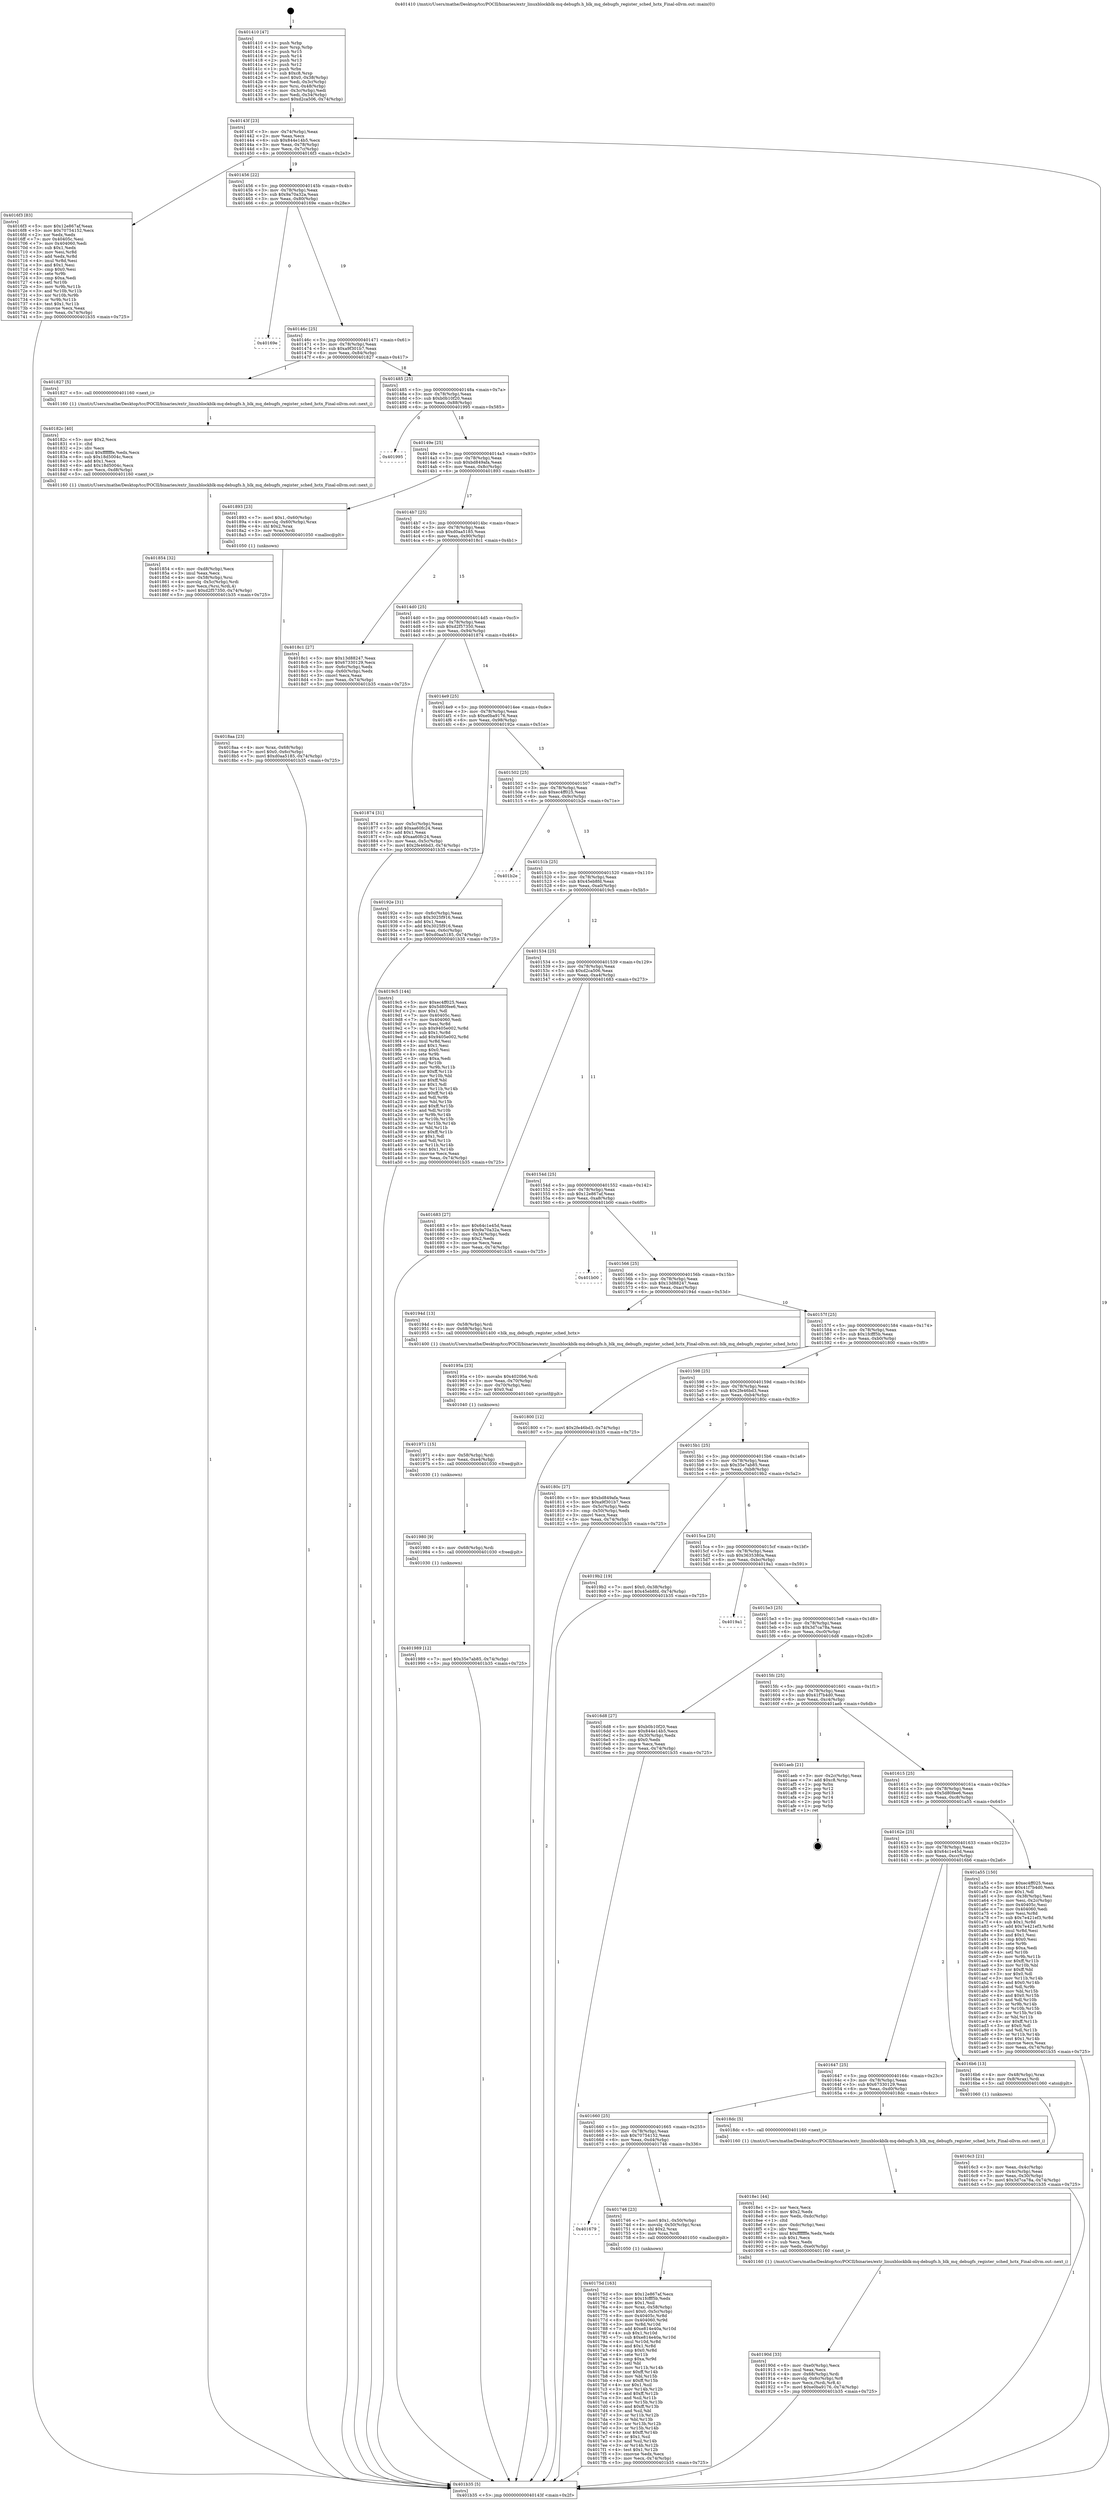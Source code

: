digraph "0x401410" {
  label = "0x401410 (/mnt/c/Users/mathe/Desktop/tcc/POCII/binaries/extr_linuxblockblk-mq-debugfs.h_blk_mq_debugfs_register_sched_hctx_Final-ollvm.out::main(0))"
  labelloc = "t"
  node[shape=record]

  Entry [label="",width=0.3,height=0.3,shape=circle,fillcolor=black,style=filled]
  "0x40143f" [label="{
     0x40143f [23]\l
     | [instrs]\l
     &nbsp;&nbsp;0x40143f \<+3\>: mov -0x74(%rbp),%eax\l
     &nbsp;&nbsp;0x401442 \<+2\>: mov %eax,%ecx\l
     &nbsp;&nbsp;0x401444 \<+6\>: sub $0x844e14b5,%ecx\l
     &nbsp;&nbsp;0x40144a \<+3\>: mov %eax,-0x78(%rbp)\l
     &nbsp;&nbsp;0x40144d \<+3\>: mov %ecx,-0x7c(%rbp)\l
     &nbsp;&nbsp;0x401450 \<+6\>: je 00000000004016f3 \<main+0x2e3\>\l
  }"]
  "0x4016f3" [label="{
     0x4016f3 [83]\l
     | [instrs]\l
     &nbsp;&nbsp;0x4016f3 \<+5\>: mov $0x12e867af,%eax\l
     &nbsp;&nbsp;0x4016f8 \<+5\>: mov $0x70754152,%ecx\l
     &nbsp;&nbsp;0x4016fd \<+2\>: xor %edx,%edx\l
     &nbsp;&nbsp;0x4016ff \<+7\>: mov 0x40405c,%esi\l
     &nbsp;&nbsp;0x401706 \<+7\>: mov 0x404060,%edi\l
     &nbsp;&nbsp;0x40170d \<+3\>: sub $0x1,%edx\l
     &nbsp;&nbsp;0x401710 \<+3\>: mov %esi,%r8d\l
     &nbsp;&nbsp;0x401713 \<+3\>: add %edx,%r8d\l
     &nbsp;&nbsp;0x401716 \<+4\>: imul %r8d,%esi\l
     &nbsp;&nbsp;0x40171a \<+3\>: and $0x1,%esi\l
     &nbsp;&nbsp;0x40171d \<+3\>: cmp $0x0,%esi\l
     &nbsp;&nbsp;0x401720 \<+4\>: sete %r9b\l
     &nbsp;&nbsp;0x401724 \<+3\>: cmp $0xa,%edi\l
     &nbsp;&nbsp;0x401727 \<+4\>: setl %r10b\l
     &nbsp;&nbsp;0x40172b \<+3\>: mov %r9b,%r11b\l
     &nbsp;&nbsp;0x40172e \<+3\>: and %r10b,%r11b\l
     &nbsp;&nbsp;0x401731 \<+3\>: xor %r10b,%r9b\l
     &nbsp;&nbsp;0x401734 \<+3\>: or %r9b,%r11b\l
     &nbsp;&nbsp;0x401737 \<+4\>: test $0x1,%r11b\l
     &nbsp;&nbsp;0x40173b \<+3\>: cmovne %ecx,%eax\l
     &nbsp;&nbsp;0x40173e \<+3\>: mov %eax,-0x74(%rbp)\l
     &nbsp;&nbsp;0x401741 \<+5\>: jmp 0000000000401b35 \<main+0x725\>\l
  }"]
  "0x401456" [label="{
     0x401456 [22]\l
     | [instrs]\l
     &nbsp;&nbsp;0x401456 \<+5\>: jmp 000000000040145b \<main+0x4b\>\l
     &nbsp;&nbsp;0x40145b \<+3\>: mov -0x78(%rbp),%eax\l
     &nbsp;&nbsp;0x40145e \<+5\>: sub $0x9a70a32a,%eax\l
     &nbsp;&nbsp;0x401463 \<+3\>: mov %eax,-0x80(%rbp)\l
     &nbsp;&nbsp;0x401466 \<+6\>: je 000000000040169e \<main+0x28e\>\l
  }"]
  Exit [label="",width=0.3,height=0.3,shape=circle,fillcolor=black,style=filled,peripheries=2]
  "0x40169e" [label="{
     0x40169e\l
  }", style=dashed]
  "0x40146c" [label="{
     0x40146c [25]\l
     | [instrs]\l
     &nbsp;&nbsp;0x40146c \<+5\>: jmp 0000000000401471 \<main+0x61\>\l
     &nbsp;&nbsp;0x401471 \<+3\>: mov -0x78(%rbp),%eax\l
     &nbsp;&nbsp;0x401474 \<+5\>: sub $0xa9f301b7,%eax\l
     &nbsp;&nbsp;0x401479 \<+6\>: mov %eax,-0x84(%rbp)\l
     &nbsp;&nbsp;0x40147f \<+6\>: je 0000000000401827 \<main+0x417\>\l
  }"]
  "0x401989" [label="{
     0x401989 [12]\l
     | [instrs]\l
     &nbsp;&nbsp;0x401989 \<+7\>: movl $0x35e7ab85,-0x74(%rbp)\l
     &nbsp;&nbsp;0x401990 \<+5\>: jmp 0000000000401b35 \<main+0x725\>\l
  }"]
  "0x401827" [label="{
     0x401827 [5]\l
     | [instrs]\l
     &nbsp;&nbsp;0x401827 \<+5\>: call 0000000000401160 \<next_i\>\l
     | [calls]\l
     &nbsp;&nbsp;0x401160 \{1\} (/mnt/c/Users/mathe/Desktop/tcc/POCII/binaries/extr_linuxblockblk-mq-debugfs.h_blk_mq_debugfs_register_sched_hctx_Final-ollvm.out::next_i)\l
  }"]
  "0x401485" [label="{
     0x401485 [25]\l
     | [instrs]\l
     &nbsp;&nbsp;0x401485 \<+5\>: jmp 000000000040148a \<main+0x7a\>\l
     &nbsp;&nbsp;0x40148a \<+3\>: mov -0x78(%rbp),%eax\l
     &nbsp;&nbsp;0x40148d \<+5\>: sub $0xb0b10f20,%eax\l
     &nbsp;&nbsp;0x401492 \<+6\>: mov %eax,-0x88(%rbp)\l
     &nbsp;&nbsp;0x401498 \<+6\>: je 0000000000401995 \<main+0x585\>\l
  }"]
  "0x401980" [label="{
     0x401980 [9]\l
     | [instrs]\l
     &nbsp;&nbsp;0x401980 \<+4\>: mov -0x68(%rbp),%rdi\l
     &nbsp;&nbsp;0x401984 \<+5\>: call 0000000000401030 \<free@plt\>\l
     | [calls]\l
     &nbsp;&nbsp;0x401030 \{1\} (unknown)\l
  }"]
  "0x401995" [label="{
     0x401995\l
  }", style=dashed]
  "0x40149e" [label="{
     0x40149e [25]\l
     | [instrs]\l
     &nbsp;&nbsp;0x40149e \<+5\>: jmp 00000000004014a3 \<main+0x93\>\l
     &nbsp;&nbsp;0x4014a3 \<+3\>: mov -0x78(%rbp),%eax\l
     &nbsp;&nbsp;0x4014a6 \<+5\>: sub $0xbd849afa,%eax\l
     &nbsp;&nbsp;0x4014ab \<+6\>: mov %eax,-0x8c(%rbp)\l
     &nbsp;&nbsp;0x4014b1 \<+6\>: je 0000000000401893 \<main+0x483\>\l
  }"]
  "0x401971" [label="{
     0x401971 [15]\l
     | [instrs]\l
     &nbsp;&nbsp;0x401971 \<+4\>: mov -0x58(%rbp),%rdi\l
     &nbsp;&nbsp;0x401975 \<+6\>: mov %eax,-0xe4(%rbp)\l
     &nbsp;&nbsp;0x40197b \<+5\>: call 0000000000401030 \<free@plt\>\l
     | [calls]\l
     &nbsp;&nbsp;0x401030 \{1\} (unknown)\l
  }"]
  "0x401893" [label="{
     0x401893 [23]\l
     | [instrs]\l
     &nbsp;&nbsp;0x401893 \<+7\>: movl $0x1,-0x60(%rbp)\l
     &nbsp;&nbsp;0x40189a \<+4\>: movslq -0x60(%rbp),%rax\l
     &nbsp;&nbsp;0x40189e \<+4\>: shl $0x2,%rax\l
     &nbsp;&nbsp;0x4018a2 \<+3\>: mov %rax,%rdi\l
     &nbsp;&nbsp;0x4018a5 \<+5\>: call 0000000000401050 \<malloc@plt\>\l
     | [calls]\l
     &nbsp;&nbsp;0x401050 \{1\} (unknown)\l
  }"]
  "0x4014b7" [label="{
     0x4014b7 [25]\l
     | [instrs]\l
     &nbsp;&nbsp;0x4014b7 \<+5\>: jmp 00000000004014bc \<main+0xac\>\l
     &nbsp;&nbsp;0x4014bc \<+3\>: mov -0x78(%rbp),%eax\l
     &nbsp;&nbsp;0x4014bf \<+5\>: sub $0xd0aa5185,%eax\l
     &nbsp;&nbsp;0x4014c4 \<+6\>: mov %eax,-0x90(%rbp)\l
     &nbsp;&nbsp;0x4014ca \<+6\>: je 00000000004018c1 \<main+0x4b1\>\l
  }"]
  "0x40195a" [label="{
     0x40195a [23]\l
     | [instrs]\l
     &nbsp;&nbsp;0x40195a \<+10\>: movabs $0x4020b6,%rdi\l
     &nbsp;&nbsp;0x401964 \<+3\>: mov %eax,-0x70(%rbp)\l
     &nbsp;&nbsp;0x401967 \<+3\>: mov -0x70(%rbp),%esi\l
     &nbsp;&nbsp;0x40196a \<+2\>: mov $0x0,%al\l
     &nbsp;&nbsp;0x40196c \<+5\>: call 0000000000401040 \<printf@plt\>\l
     | [calls]\l
     &nbsp;&nbsp;0x401040 \{1\} (unknown)\l
  }"]
  "0x4018c1" [label="{
     0x4018c1 [27]\l
     | [instrs]\l
     &nbsp;&nbsp;0x4018c1 \<+5\>: mov $0x13d88247,%eax\l
     &nbsp;&nbsp;0x4018c6 \<+5\>: mov $0x67330129,%ecx\l
     &nbsp;&nbsp;0x4018cb \<+3\>: mov -0x6c(%rbp),%edx\l
     &nbsp;&nbsp;0x4018ce \<+3\>: cmp -0x60(%rbp),%edx\l
     &nbsp;&nbsp;0x4018d1 \<+3\>: cmovl %ecx,%eax\l
     &nbsp;&nbsp;0x4018d4 \<+3\>: mov %eax,-0x74(%rbp)\l
     &nbsp;&nbsp;0x4018d7 \<+5\>: jmp 0000000000401b35 \<main+0x725\>\l
  }"]
  "0x4014d0" [label="{
     0x4014d0 [25]\l
     | [instrs]\l
     &nbsp;&nbsp;0x4014d0 \<+5\>: jmp 00000000004014d5 \<main+0xc5\>\l
     &nbsp;&nbsp;0x4014d5 \<+3\>: mov -0x78(%rbp),%eax\l
     &nbsp;&nbsp;0x4014d8 \<+5\>: sub $0xd2f57350,%eax\l
     &nbsp;&nbsp;0x4014dd \<+6\>: mov %eax,-0x94(%rbp)\l
     &nbsp;&nbsp;0x4014e3 \<+6\>: je 0000000000401874 \<main+0x464\>\l
  }"]
  "0x40190d" [label="{
     0x40190d [33]\l
     | [instrs]\l
     &nbsp;&nbsp;0x40190d \<+6\>: mov -0xe0(%rbp),%ecx\l
     &nbsp;&nbsp;0x401913 \<+3\>: imul %eax,%ecx\l
     &nbsp;&nbsp;0x401916 \<+4\>: mov -0x68(%rbp),%rdi\l
     &nbsp;&nbsp;0x40191a \<+4\>: movslq -0x6c(%rbp),%r8\l
     &nbsp;&nbsp;0x40191e \<+4\>: mov %ecx,(%rdi,%r8,4)\l
     &nbsp;&nbsp;0x401922 \<+7\>: movl $0xe0ba9176,-0x74(%rbp)\l
     &nbsp;&nbsp;0x401929 \<+5\>: jmp 0000000000401b35 \<main+0x725\>\l
  }"]
  "0x401874" [label="{
     0x401874 [31]\l
     | [instrs]\l
     &nbsp;&nbsp;0x401874 \<+3\>: mov -0x5c(%rbp),%eax\l
     &nbsp;&nbsp;0x401877 \<+5\>: add $0xaa60fc24,%eax\l
     &nbsp;&nbsp;0x40187c \<+3\>: add $0x1,%eax\l
     &nbsp;&nbsp;0x40187f \<+5\>: sub $0xaa60fc24,%eax\l
     &nbsp;&nbsp;0x401884 \<+3\>: mov %eax,-0x5c(%rbp)\l
     &nbsp;&nbsp;0x401887 \<+7\>: movl $0x2fe46bd3,-0x74(%rbp)\l
     &nbsp;&nbsp;0x40188e \<+5\>: jmp 0000000000401b35 \<main+0x725\>\l
  }"]
  "0x4014e9" [label="{
     0x4014e9 [25]\l
     | [instrs]\l
     &nbsp;&nbsp;0x4014e9 \<+5\>: jmp 00000000004014ee \<main+0xde\>\l
     &nbsp;&nbsp;0x4014ee \<+3\>: mov -0x78(%rbp),%eax\l
     &nbsp;&nbsp;0x4014f1 \<+5\>: sub $0xe0ba9176,%eax\l
     &nbsp;&nbsp;0x4014f6 \<+6\>: mov %eax,-0x98(%rbp)\l
     &nbsp;&nbsp;0x4014fc \<+6\>: je 000000000040192e \<main+0x51e\>\l
  }"]
  "0x4018e1" [label="{
     0x4018e1 [44]\l
     | [instrs]\l
     &nbsp;&nbsp;0x4018e1 \<+2\>: xor %ecx,%ecx\l
     &nbsp;&nbsp;0x4018e3 \<+5\>: mov $0x2,%edx\l
     &nbsp;&nbsp;0x4018e8 \<+6\>: mov %edx,-0xdc(%rbp)\l
     &nbsp;&nbsp;0x4018ee \<+1\>: cltd\l
     &nbsp;&nbsp;0x4018ef \<+6\>: mov -0xdc(%rbp),%esi\l
     &nbsp;&nbsp;0x4018f5 \<+2\>: idiv %esi\l
     &nbsp;&nbsp;0x4018f7 \<+6\>: imul $0xfffffffe,%edx,%edx\l
     &nbsp;&nbsp;0x4018fd \<+3\>: sub $0x1,%ecx\l
     &nbsp;&nbsp;0x401900 \<+2\>: sub %ecx,%edx\l
     &nbsp;&nbsp;0x401902 \<+6\>: mov %edx,-0xe0(%rbp)\l
     &nbsp;&nbsp;0x401908 \<+5\>: call 0000000000401160 \<next_i\>\l
     | [calls]\l
     &nbsp;&nbsp;0x401160 \{1\} (/mnt/c/Users/mathe/Desktop/tcc/POCII/binaries/extr_linuxblockblk-mq-debugfs.h_blk_mq_debugfs_register_sched_hctx_Final-ollvm.out::next_i)\l
  }"]
  "0x40192e" [label="{
     0x40192e [31]\l
     | [instrs]\l
     &nbsp;&nbsp;0x40192e \<+3\>: mov -0x6c(%rbp),%eax\l
     &nbsp;&nbsp;0x401931 \<+5\>: sub $0x3025f916,%eax\l
     &nbsp;&nbsp;0x401936 \<+3\>: add $0x1,%eax\l
     &nbsp;&nbsp;0x401939 \<+5\>: add $0x3025f916,%eax\l
     &nbsp;&nbsp;0x40193e \<+3\>: mov %eax,-0x6c(%rbp)\l
     &nbsp;&nbsp;0x401941 \<+7\>: movl $0xd0aa5185,-0x74(%rbp)\l
     &nbsp;&nbsp;0x401948 \<+5\>: jmp 0000000000401b35 \<main+0x725\>\l
  }"]
  "0x401502" [label="{
     0x401502 [25]\l
     | [instrs]\l
     &nbsp;&nbsp;0x401502 \<+5\>: jmp 0000000000401507 \<main+0xf7\>\l
     &nbsp;&nbsp;0x401507 \<+3\>: mov -0x78(%rbp),%eax\l
     &nbsp;&nbsp;0x40150a \<+5\>: sub $0xec4ff025,%eax\l
     &nbsp;&nbsp;0x40150f \<+6\>: mov %eax,-0x9c(%rbp)\l
     &nbsp;&nbsp;0x401515 \<+6\>: je 0000000000401b2e \<main+0x71e\>\l
  }"]
  "0x4018aa" [label="{
     0x4018aa [23]\l
     | [instrs]\l
     &nbsp;&nbsp;0x4018aa \<+4\>: mov %rax,-0x68(%rbp)\l
     &nbsp;&nbsp;0x4018ae \<+7\>: movl $0x0,-0x6c(%rbp)\l
     &nbsp;&nbsp;0x4018b5 \<+7\>: movl $0xd0aa5185,-0x74(%rbp)\l
     &nbsp;&nbsp;0x4018bc \<+5\>: jmp 0000000000401b35 \<main+0x725\>\l
  }"]
  "0x401b2e" [label="{
     0x401b2e\l
  }", style=dashed]
  "0x40151b" [label="{
     0x40151b [25]\l
     | [instrs]\l
     &nbsp;&nbsp;0x40151b \<+5\>: jmp 0000000000401520 \<main+0x110\>\l
     &nbsp;&nbsp;0x401520 \<+3\>: mov -0x78(%rbp),%eax\l
     &nbsp;&nbsp;0x401523 \<+5\>: sub $0x45eb8fd,%eax\l
     &nbsp;&nbsp;0x401528 \<+6\>: mov %eax,-0xa0(%rbp)\l
     &nbsp;&nbsp;0x40152e \<+6\>: je 00000000004019c5 \<main+0x5b5\>\l
  }"]
  "0x401854" [label="{
     0x401854 [32]\l
     | [instrs]\l
     &nbsp;&nbsp;0x401854 \<+6\>: mov -0xd8(%rbp),%ecx\l
     &nbsp;&nbsp;0x40185a \<+3\>: imul %eax,%ecx\l
     &nbsp;&nbsp;0x40185d \<+4\>: mov -0x58(%rbp),%rsi\l
     &nbsp;&nbsp;0x401861 \<+4\>: movslq -0x5c(%rbp),%rdi\l
     &nbsp;&nbsp;0x401865 \<+3\>: mov %ecx,(%rsi,%rdi,4)\l
     &nbsp;&nbsp;0x401868 \<+7\>: movl $0xd2f57350,-0x74(%rbp)\l
     &nbsp;&nbsp;0x40186f \<+5\>: jmp 0000000000401b35 \<main+0x725\>\l
  }"]
  "0x4019c5" [label="{
     0x4019c5 [144]\l
     | [instrs]\l
     &nbsp;&nbsp;0x4019c5 \<+5\>: mov $0xec4ff025,%eax\l
     &nbsp;&nbsp;0x4019ca \<+5\>: mov $0x5d80fee6,%ecx\l
     &nbsp;&nbsp;0x4019cf \<+2\>: mov $0x1,%dl\l
     &nbsp;&nbsp;0x4019d1 \<+7\>: mov 0x40405c,%esi\l
     &nbsp;&nbsp;0x4019d8 \<+7\>: mov 0x404060,%edi\l
     &nbsp;&nbsp;0x4019df \<+3\>: mov %esi,%r8d\l
     &nbsp;&nbsp;0x4019e2 \<+7\>: sub $0x9405e002,%r8d\l
     &nbsp;&nbsp;0x4019e9 \<+4\>: sub $0x1,%r8d\l
     &nbsp;&nbsp;0x4019ed \<+7\>: add $0x9405e002,%r8d\l
     &nbsp;&nbsp;0x4019f4 \<+4\>: imul %r8d,%esi\l
     &nbsp;&nbsp;0x4019f8 \<+3\>: and $0x1,%esi\l
     &nbsp;&nbsp;0x4019fb \<+3\>: cmp $0x0,%esi\l
     &nbsp;&nbsp;0x4019fe \<+4\>: sete %r9b\l
     &nbsp;&nbsp;0x401a02 \<+3\>: cmp $0xa,%edi\l
     &nbsp;&nbsp;0x401a05 \<+4\>: setl %r10b\l
     &nbsp;&nbsp;0x401a09 \<+3\>: mov %r9b,%r11b\l
     &nbsp;&nbsp;0x401a0c \<+4\>: xor $0xff,%r11b\l
     &nbsp;&nbsp;0x401a10 \<+3\>: mov %r10b,%bl\l
     &nbsp;&nbsp;0x401a13 \<+3\>: xor $0xff,%bl\l
     &nbsp;&nbsp;0x401a16 \<+3\>: xor $0x1,%dl\l
     &nbsp;&nbsp;0x401a19 \<+3\>: mov %r11b,%r14b\l
     &nbsp;&nbsp;0x401a1c \<+4\>: and $0xff,%r14b\l
     &nbsp;&nbsp;0x401a20 \<+3\>: and %dl,%r9b\l
     &nbsp;&nbsp;0x401a23 \<+3\>: mov %bl,%r15b\l
     &nbsp;&nbsp;0x401a26 \<+4\>: and $0xff,%r15b\l
     &nbsp;&nbsp;0x401a2a \<+3\>: and %dl,%r10b\l
     &nbsp;&nbsp;0x401a2d \<+3\>: or %r9b,%r14b\l
     &nbsp;&nbsp;0x401a30 \<+3\>: or %r10b,%r15b\l
     &nbsp;&nbsp;0x401a33 \<+3\>: xor %r15b,%r14b\l
     &nbsp;&nbsp;0x401a36 \<+3\>: or %bl,%r11b\l
     &nbsp;&nbsp;0x401a39 \<+4\>: xor $0xff,%r11b\l
     &nbsp;&nbsp;0x401a3d \<+3\>: or $0x1,%dl\l
     &nbsp;&nbsp;0x401a40 \<+3\>: and %dl,%r11b\l
     &nbsp;&nbsp;0x401a43 \<+3\>: or %r11b,%r14b\l
     &nbsp;&nbsp;0x401a46 \<+4\>: test $0x1,%r14b\l
     &nbsp;&nbsp;0x401a4a \<+3\>: cmovne %ecx,%eax\l
     &nbsp;&nbsp;0x401a4d \<+3\>: mov %eax,-0x74(%rbp)\l
     &nbsp;&nbsp;0x401a50 \<+5\>: jmp 0000000000401b35 \<main+0x725\>\l
  }"]
  "0x401534" [label="{
     0x401534 [25]\l
     | [instrs]\l
     &nbsp;&nbsp;0x401534 \<+5\>: jmp 0000000000401539 \<main+0x129\>\l
     &nbsp;&nbsp;0x401539 \<+3\>: mov -0x78(%rbp),%eax\l
     &nbsp;&nbsp;0x40153c \<+5\>: sub $0xd2ca506,%eax\l
     &nbsp;&nbsp;0x401541 \<+6\>: mov %eax,-0xa4(%rbp)\l
     &nbsp;&nbsp;0x401547 \<+6\>: je 0000000000401683 \<main+0x273\>\l
  }"]
  "0x40182c" [label="{
     0x40182c [40]\l
     | [instrs]\l
     &nbsp;&nbsp;0x40182c \<+5\>: mov $0x2,%ecx\l
     &nbsp;&nbsp;0x401831 \<+1\>: cltd\l
     &nbsp;&nbsp;0x401832 \<+2\>: idiv %ecx\l
     &nbsp;&nbsp;0x401834 \<+6\>: imul $0xfffffffe,%edx,%ecx\l
     &nbsp;&nbsp;0x40183a \<+6\>: sub $0x18d5004c,%ecx\l
     &nbsp;&nbsp;0x401840 \<+3\>: add $0x1,%ecx\l
     &nbsp;&nbsp;0x401843 \<+6\>: add $0x18d5004c,%ecx\l
     &nbsp;&nbsp;0x401849 \<+6\>: mov %ecx,-0xd8(%rbp)\l
     &nbsp;&nbsp;0x40184f \<+5\>: call 0000000000401160 \<next_i\>\l
     | [calls]\l
     &nbsp;&nbsp;0x401160 \{1\} (/mnt/c/Users/mathe/Desktop/tcc/POCII/binaries/extr_linuxblockblk-mq-debugfs.h_blk_mq_debugfs_register_sched_hctx_Final-ollvm.out::next_i)\l
  }"]
  "0x401683" [label="{
     0x401683 [27]\l
     | [instrs]\l
     &nbsp;&nbsp;0x401683 \<+5\>: mov $0x64c1e45d,%eax\l
     &nbsp;&nbsp;0x401688 \<+5\>: mov $0x9a70a32a,%ecx\l
     &nbsp;&nbsp;0x40168d \<+3\>: mov -0x34(%rbp),%edx\l
     &nbsp;&nbsp;0x401690 \<+3\>: cmp $0x2,%edx\l
     &nbsp;&nbsp;0x401693 \<+3\>: cmovne %ecx,%eax\l
     &nbsp;&nbsp;0x401696 \<+3\>: mov %eax,-0x74(%rbp)\l
     &nbsp;&nbsp;0x401699 \<+5\>: jmp 0000000000401b35 \<main+0x725\>\l
  }"]
  "0x40154d" [label="{
     0x40154d [25]\l
     | [instrs]\l
     &nbsp;&nbsp;0x40154d \<+5\>: jmp 0000000000401552 \<main+0x142\>\l
     &nbsp;&nbsp;0x401552 \<+3\>: mov -0x78(%rbp),%eax\l
     &nbsp;&nbsp;0x401555 \<+5\>: sub $0x12e867af,%eax\l
     &nbsp;&nbsp;0x40155a \<+6\>: mov %eax,-0xa8(%rbp)\l
     &nbsp;&nbsp;0x401560 \<+6\>: je 0000000000401b00 \<main+0x6f0\>\l
  }"]
  "0x401b35" [label="{
     0x401b35 [5]\l
     | [instrs]\l
     &nbsp;&nbsp;0x401b35 \<+5\>: jmp 000000000040143f \<main+0x2f\>\l
  }"]
  "0x401410" [label="{
     0x401410 [47]\l
     | [instrs]\l
     &nbsp;&nbsp;0x401410 \<+1\>: push %rbp\l
     &nbsp;&nbsp;0x401411 \<+3\>: mov %rsp,%rbp\l
     &nbsp;&nbsp;0x401414 \<+2\>: push %r15\l
     &nbsp;&nbsp;0x401416 \<+2\>: push %r14\l
     &nbsp;&nbsp;0x401418 \<+2\>: push %r13\l
     &nbsp;&nbsp;0x40141a \<+2\>: push %r12\l
     &nbsp;&nbsp;0x40141c \<+1\>: push %rbx\l
     &nbsp;&nbsp;0x40141d \<+7\>: sub $0xc8,%rsp\l
     &nbsp;&nbsp;0x401424 \<+7\>: movl $0x0,-0x38(%rbp)\l
     &nbsp;&nbsp;0x40142b \<+3\>: mov %edi,-0x3c(%rbp)\l
     &nbsp;&nbsp;0x40142e \<+4\>: mov %rsi,-0x48(%rbp)\l
     &nbsp;&nbsp;0x401432 \<+3\>: mov -0x3c(%rbp),%edi\l
     &nbsp;&nbsp;0x401435 \<+3\>: mov %edi,-0x34(%rbp)\l
     &nbsp;&nbsp;0x401438 \<+7\>: movl $0xd2ca506,-0x74(%rbp)\l
  }"]
  "0x40175d" [label="{
     0x40175d [163]\l
     | [instrs]\l
     &nbsp;&nbsp;0x40175d \<+5\>: mov $0x12e867af,%ecx\l
     &nbsp;&nbsp;0x401762 \<+5\>: mov $0x1fcfff5b,%edx\l
     &nbsp;&nbsp;0x401767 \<+3\>: mov $0x1,%sil\l
     &nbsp;&nbsp;0x40176a \<+4\>: mov %rax,-0x58(%rbp)\l
     &nbsp;&nbsp;0x40176e \<+7\>: movl $0x0,-0x5c(%rbp)\l
     &nbsp;&nbsp;0x401775 \<+8\>: mov 0x40405c,%r8d\l
     &nbsp;&nbsp;0x40177d \<+8\>: mov 0x404060,%r9d\l
     &nbsp;&nbsp;0x401785 \<+3\>: mov %r8d,%r10d\l
     &nbsp;&nbsp;0x401788 \<+7\>: add $0xe814e40a,%r10d\l
     &nbsp;&nbsp;0x40178f \<+4\>: sub $0x1,%r10d\l
     &nbsp;&nbsp;0x401793 \<+7\>: sub $0xe814e40a,%r10d\l
     &nbsp;&nbsp;0x40179a \<+4\>: imul %r10d,%r8d\l
     &nbsp;&nbsp;0x40179e \<+4\>: and $0x1,%r8d\l
     &nbsp;&nbsp;0x4017a2 \<+4\>: cmp $0x0,%r8d\l
     &nbsp;&nbsp;0x4017a6 \<+4\>: sete %r11b\l
     &nbsp;&nbsp;0x4017aa \<+4\>: cmp $0xa,%r9d\l
     &nbsp;&nbsp;0x4017ae \<+3\>: setl %bl\l
     &nbsp;&nbsp;0x4017b1 \<+3\>: mov %r11b,%r14b\l
     &nbsp;&nbsp;0x4017b4 \<+4\>: xor $0xff,%r14b\l
     &nbsp;&nbsp;0x4017b8 \<+3\>: mov %bl,%r15b\l
     &nbsp;&nbsp;0x4017bb \<+4\>: xor $0xff,%r15b\l
     &nbsp;&nbsp;0x4017bf \<+4\>: xor $0x1,%sil\l
     &nbsp;&nbsp;0x4017c3 \<+3\>: mov %r14b,%r12b\l
     &nbsp;&nbsp;0x4017c6 \<+4\>: and $0xff,%r12b\l
     &nbsp;&nbsp;0x4017ca \<+3\>: and %sil,%r11b\l
     &nbsp;&nbsp;0x4017cd \<+3\>: mov %r15b,%r13b\l
     &nbsp;&nbsp;0x4017d0 \<+4\>: and $0xff,%r13b\l
     &nbsp;&nbsp;0x4017d4 \<+3\>: and %sil,%bl\l
     &nbsp;&nbsp;0x4017d7 \<+3\>: or %r11b,%r12b\l
     &nbsp;&nbsp;0x4017da \<+3\>: or %bl,%r13b\l
     &nbsp;&nbsp;0x4017dd \<+3\>: xor %r13b,%r12b\l
     &nbsp;&nbsp;0x4017e0 \<+3\>: or %r15b,%r14b\l
     &nbsp;&nbsp;0x4017e3 \<+4\>: xor $0xff,%r14b\l
     &nbsp;&nbsp;0x4017e7 \<+4\>: or $0x1,%sil\l
     &nbsp;&nbsp;0x4017eb \<+3\>: and %sil,%r14b\l
     &nbsp;&nbsp;0x4017ee \<+3\>: or %r14b,%r12b\l
     &nbsp;&nbsp;0x4017f1 \<+4\>: test $0x1,%r12b\l
     &nbsp;&nbsp;0x4017f5 \<+3\>: cmovne %edx,%ecx\l
     &nbsp;&nbsp;0x4017f8 \<+3\>: mov %ecx,-0x74(%rbp)\l
     &nbsp;&nbsp;0x4017fb \<+5\>: jmp 0000000000401b35 \<main+0x725\>\l
  }"]
  "0x401b00" [label="{
     0x401b00\l
  }", style=dashed]
  "0x401566" [label="{
     0x401566 [25]\l
     | [instrs]\l
     &nbsp;&nbsp;0x401566 \<+5\>: jmp 000000000040156b \<main+0x15b\>\l
     &nbsp;&nbsp;0x40156b \<+3\>: mov -0x78(%rbp),%eax\l
     &nbsp;&nbsp;0x40156e \<+5\>: sub $0x13d88247,%eax\l
     &nbsp;&nbsp;0x401573 \<+6\>: mov %eax,-0xac(%rbp)\l
     &nbsp;&nbsp;0x401579 \<+6\>: je 000000000040194d \<main+0x53d\>\l
  }"]
  "0x401679" [label="{
     0x401679\l
  }", style=dashed]
  "0x40194d" [label="{
     0x40194d [13]\l
     | [instrs]\l
     &nbsp;&nbsp;0x40194d \<+4\>: mov -0x58(%rbp),%rdi\l
     &nbsp;&nbsp;0x401951 \<+4\>: mov -0x68(%rbp),%rsi\l
     &nbsp;&nbsp;0x401955 \<+5\>: call 0000000000401400 \<blk_mq_debugfs_register_sched_hctx\>\l
     | [calls]\l
     &nbsp;&nbsp;0x401400 \{1\} (/mnt/c/Users/mathe/Desktop/tcc/POCII/binaries/extr_linuxblockblk-mq-debugfs.h_blk_mq_debugfs_register_sched_hctx_Final-ollvm.out::blk_mq_debugfs_register_sched_hctx)\l
  }"]
  "0x40157f" [label="{
     0x40157f [25]\l
     | [instrs]\l
     &nbsp;&nbsp;0x40157f \<+5\>: jmp 0000000000401584 \<main+0x174\>\l
     &nbsp;&nbsp;0x401584 \<+3\>: mov -0x78(%rbp),%eax\l
     &nbsp;&nbsp;0x401587 \<+5\>: sub $0x1fcfff5b,%eax\l
     &nbsp;&nbsp;0x40158c \<+6\>: mov %eax,-0xb0(%rbp)\l
     &nbsp;&nbsp;0x401592 \<+6\>: je 0000000000401800 \<main+0x3f0\>\l
  }"]
  "0x401746" [label="{
     0x401746 [23]\l
     | [instrs]\l
     &nbsp;&nbsp;0x401746 \<+7\>: movl $0x1,-0x50(%rbp)\l
     &nbsp;&nbsp;0x40174d \<+4\>: movslq -0x50(%rbp),%rax\l
     &nbsp;&nbsp;0x401751 \<+4\>: shl $0x2,%rax\l
     &nbsp;&nbsp;0x401755 \<+3\>: mov %rax,%rdi\l
     &nbsp;&nbsp;0x401758 \<+5\>: call 0000000000401050 \<malloc@plt\>\l
     | [calls]\l
     &nbsp;&nbsp;0x401050 \{1\} (unknown)\l
  }"]
  "0x401800" [label="{
     0x401800 [12]\l
     | [instrs]\l
     &nbsp;&nbsp;0x401800 \<+7\>: movl $0x2fe46bd3,-0x74(%rbp)\l
     &nbsp;&nbsp;0x401807 \<+5\>: jmp 0000000000401b35 \<main+0x725\>\l
  }"]
  "0x401598" [label="{
     0x401598 [25]\l
     | [instrs]\l
     &nbsp;&nbsp;0x401598 \<+5\>: jmp 000000000040159d \<main+0x18d\>\l
     &nbsp;&nbsp;0x40159d \<+3\>: mov -0x78(%rbp),%eax\l
     &nbsp;&nbsp;0x4015a0 \<+5\>: sub $0x2fe46bd3,%eax\l
     &nbsp;&nbsp;0x4015a5 \<+6\>: mov %eax,-0xb4(%rbp)\l
     &nbsp;&nbsp;0x4015ab \<+6\>: je 000000000040180c \<main+0x3fc\>\l
  }"]
  "0x401660" [label="{
     0x401660 [25]\l
     | [instrs]\l
     &nbsp;&nbsp;0x401660 \<+5\>: jmp 0000000000401665 \<main+0x255\>\l
     &nbsp;&nbsp;0x401665 \<+3\>: mov -0x78(%rbp),%eax\l
     &nbsp;&nbsp;0x401668 \<+5\>: sub $0x70754152,%eax\l
     &nbsp;&nbsp;0x40166d \<+6\>: mov %eax,-0xd4(%rbp)\l
     &nbsp;&nbsp;0x401673 \<+6\>: je 0000000000401746 \<main+0x336\>\l
  }"]
  "0x40180c" [label="{
     0x40180c [27]\l
     | [instrs]\l
     &nbsp;&nbsp;0x40180c \<+5\>: mov $0xbd849afa,%eax\l
     &nbsp;&nbsp;0x401811 \<+5\>: mov $0xa9f301b7,%ecx\l
     &nbsp;&nbsp;0x401816 \<+3\>: mov -0x5c(%rbp),%edx\l
     &nbsp;&nbsp;0x401819 \<+3\>: cmp -0x50(%rbp),%edx\l
     &nbsp;&nbsp;0x40181c \<+3\>: cmovl %ecx,%eax\l
     &nbsp;&nbsp;0x40181f \<+3\>: mov %eax,-0x74(%rbp)\l
     &nbsp;&nbsp;0x401822 \<+5\>: jmp 0000000000401b35 \<main+0x725\>\l
  }"]
  "0x4015b1" [label="{
     0x4015b1 [25]\l
     | [instrs]\l
     &nbsp;&nbsp;0x4015b1 \<+5\>: jmp 00000000004015b6 \<main+0x1a6\>\l
     &nbsp;&nbsp;0x4015b6 \<+3\>: mov -0x78(%rbp),%eax\l
     &nbsp;&nbsp;0x4015b9 \<+5\>: sub $0x35e7ab85,%eax\l
     &nbsp;&nbsp;0x4015be \<+6\>: mov %eax,-0xb8(%rbp)\l
     &nbsp;&nbsp;0x4015c4 \<+6\>: je 00000000004019b2 \<main+0x5a2\>\l
  }"]
  "0x4018dc" [label="{
     0x4018dc [5]\l
     | [instrs]\l
     &nbsp;&nbsp;0x4018dc \<+5\>: call 0000000000401160 \<next_i\>\l
     | [calls]\l
     &nbsp;&nbsp;0x401160 \{1\} (/mnt/c/Users/mathe/Desktop/tcc/POCII/binaries/extr_linuxblockblk-mq-debugfs.h_blk_mq_debugfs_register_sched_hctx_Final-ollvm.out::next_i)\l
  }"]
  "0x4019b2" [label="{
     0x4019b2 [19]\l
     | [instrs]\l
     &nbsp;&nbsp;0x4019b2 \<+7\>: movl $0x0,-0x38(%rbp)\l
     &nbsp;&nbsp;0x4019b9 \<+7\>: movl $0x45eb8fd,-0x74(%rbp)\l
     &nbsp;&nbsp;0x4019c0 \<+5\>: jmp 0000000000401b35 \<main+0x725\>\l
  }"]
  "0x4015ca" [label="{
     0x4015ca [25]\l
     | [instrs]\l
     &nbsp;&nbsp;0x4015ca \<+5\>: jmp 00000000004015cf \<main+0x1bf\>\l
     &nbsp;&nbsp;0x4015cf \<+3\>: mov -0x78(%rbp),%eax\l
     &nbsp;&nbsp;0x4015d2 \<+5\>: sub $0x3635380a,%eax\l
     &nbsp;&nbsp;0x4015d7 \<+6\>: mov %eax,-0xbc(%rbp)\l
     &nbsp;&nbsp;0x4015dd \<+6\>: je 00000000004019a1 \<main+0x591\>\l
  }"]
  "0x4016c3" [label="{
     0x4016c3 [21]\l
     | [instrs]\l
     &nbsp;&nbsp;0x4016c3 \<+3\>: mov %eax,-0x4c(%rbp)\l
     &nbsp;&nbsp;0x4016c6 \<+3\>: mov -0x4c(%rbp),%eax\l
     &nbsp;&nbsp;0x4016c9 \<+3\>: mov %eax,-0x30(%rbp)\l
     &nbsp;&nbsp;0x4016cc \<+7\>: movl $0x3d7ca78a,-0x74(%rbp)\l
     &nbsp;&nbsp;0x4016d3 \<+5\>: jmp 0000000000401b35 \<main+0x725\>\l
  }"]
  "0x4019a1" [label="{
     0x4019a1\l
  }", style=dashed]
  "0x4015e3" [label="{
     0x4015e3 [25]\l
     | [instrs]\l
     &nbsp;&nbsp;0x4015e3 \<+5\>: jmp 00000000004015e8 \<main+0x1d8\>\l
     &nbsp;&nbsp;0x4015e8 \<+3\>: mov -0x78(%rbp),%eax\l
     &nbsp;&nbsp;0x4015eb \<+5\>: sub $0x3d7ca78a,%eax\l
     &nbsp;&nbsp;0x4015f0 \<+6\>: mov %eax,-0xc0(%rbp)\l
     &nbsp;&nbsp;0x4015f6 \<+6\>: je 00000000004016d8 \<main+0x2c8\>\l
  }"]
  "0x401647" [label="{
     0x401647 [25]\l
     | [instrs]\l
     &nbsp;&nbsp;0x401647 \<+5\>: jmp 000000000040164c \<main+0x23c\>\l
     &nbsp;&nbsp;0x40164c \<+3\>: mov -0x78(%rbp),%eax\l
     &nbsp;&nbsp;0x40164f \<+5\>: sub $0x67330129,%eax\l
     &nbsp;&nbsp;0x401654 \<+6\>: mov %eax,-0xd0(%rbp)\l
     &nbsp;&nbsp;0x40165a \<+6\>: je 00000000004018dc \<main+0x4cc\>\l
  }"]
  "0x4016d8" [label="{
     0x4016d8 [27]\l
     | [instrs]\l
     &nbsp;&nbsp;0x4016d8 \<+5\>: mov $0xb0b10f20,%eax\l
     &nbsp;&nbsp;0x4016dd \<+5\>: mov $0x844e14b5,%ecx\l
     &nbsp;&nbsp;0x4016e2 \<+3\>: mov -0x30(%rbp),%edx\l
     &nbsp;&nbsp;0x4016e5 \<+3\>: cmp $0x0,%edx\l
     &nbsp;&nbsp;0x4016e8 \<+3\>: cmove %ecx,%eax\l
     &nbsp;&nbsp;0x4016eb \<+3\>: mov %eax,-0x74(%rbp)\l
     &nbsp;&nbsp;0x4016ee \<+5\>: jmp 0000000000401b35 \<main+0x725\>\l
  }"]
  "0x4015fc" [label="{
     0x4015fc [25]\l
     | [instrs]\l
     &nbsp;&nbsp;0x4015fc \<+5\>: jmp 0000000000401601 \<main+0x1f1\>\l
     &nbsp;&nbsp;0x401601 \<+3\>: mov -0x78(%rbp),%eax\l
     &nbsp;&nbsp;0x401604 \<+5\>: sub $0x41f7b4d0,%eax\l
     &nbsp;&nbsp;0x401609 \<+6\>: mov %eax,-0xc4(%rbp)\l
     &nbsp;&nbsp;0x40160f \<+6\>: je 0000000000401aeb \<main+0x6db\>\l
  }"]
  "0x4016b6" [label="{
     0x4016b6 [13]\l
     | [instrs]\l
     &nbsp;&nbsp;0x4016b6 \<+4\>: mov -0x48(%rbp),%rax\l
     &nbsp;&nbsp;0x4016ba \<+4\>: mov 0x8(%rax),%rdi\l
     &nbsp;&nbsp;0x4016be \<+5\>: call 0000000000401060 \<atoi@plt\>\l
     | [calls]\l
     &nbsp;&nbsp;0x401060 \{1\} (unknown)\l
  }"]
  "0x401aeb" [label="{
     0x401aeb [21]\l
     | [instrs]\l
     &nbsp;&nbsp;0x401aeb \<+3\>: mov -0x2c(%rbp),%eax\l
     &nbsp;&nbsp;0x401aee \<+7\>: add $0xc8,%rsp\l
     &nbsp;&nbsp;0x401af5 \<+1\>: pop %rbx\l
     &nbsp;&nbsp;0x401af6 \<+2\>: pop %r12\l
     &nbsp;&nbsp;0x401af8 \<+2\>: pop %r13\l
     &nbsp;&nbsp;0x401afa \<+2\>: pop %r14\l
     &nbsp;&nbsp;0x401afc \<+2\>: pop %r15\l
     &nbsp;&nbsp;0x401afe \<+1\>: pop %rbp\l
     &nbsp;&nbsp;0x401aff \<+1\>: ret\l
  }"]
  "0x401615" [label="{
     0x401615 [25]\l
     | [instrs]\l
     &nbsp;&nbsp;0x401615 \<+5\>: jmp 000000000040161a \<main+0x20a\>\l
     &nbsp;&nbsp;0x40161a \<+3\>: mov -0x78(%rbp),%eax\l
     &nbsp;&nbsp;0x40161d \<+5\>: sub $0x5d80fee6,%eax\l
     &nbsp;&nbsp;0x401622 \<+6\>: mov %eax,-0xc8(%rbp)\l
     &nbsp;&nbsp;0x401628 \<+6\>: je 0000000000401a55 \<main+0x645\>\l
  }"]
  "0x40162e" [label="{
     0x40162e [25]\l
     | [instrs]\l
     &nbsp;&nbsp;0x40162e \<+5\>: jmp 0000000000401633 \<main+0x223\>\l
     &nbsp;&nbsp;0x401633 \<+3\>: mov -0x78(%rbp),%eax\l
     &nbsp;&nbsp;0x401636 \<+5\>: sub $0x64c1e45d,%eax\l
     &nbsp;&nbsp;0x40163b \<+6\>: mov %eax,-0xcc(%rbp)\l
     &nbsp;&nbsp;0x401641 \<+6\>: je 00000000004016b6 \<main+0x2a6\>\l
  }"]
  "0x401a55" [label="{
     0x401a55 [150]\l
     | [instrs]\l
     &nbsp;&nbsp;0x401a55 \<+5\>: mov $0xec4ff025,%eax\l
     &nbsp;&nbsp;0x401a5a \<+5\>: mov $0x41f7b4d0,%ecx\l
     &nbsp;&nbsp;0x401a5f \<+2\>: mov $0x1,%dl\l
     &nbsp;&nbsp;0x401a61 \<+3\>: mov -0x38(%rbp),%esi\l
     &nbsp;&nbsp;0x401a64 \<+3\>: mov %esi,-0x2c(%rbp)\l
     &nbsp;&nbsp;0x401a67 \<+7\>: mov 0x40405c,%esi\l
     &nbsp;&nbsp;0x401a6e \<+7\>: mov 0x404060,%edi\l
     &nbsp;&nbsp;0x401a75 \<+3\>: mov %esi,%r8d\l
     &nbsp;&nbsp;0x401a78 \<+7\>: sub $0x7e421ef3,%r8d\l
     &nbsp;&nbsp;0x401a7f \<+4\>: sub $0x1,%r8d\l
     &nbsp;&nbsp;0x401a83 \<+7\>: add $0x7e421ef3,%r8d\l
     &nbsp;&nbsp;0x401a8a \<+4\>: imul %r8d,%esi\l
     &nbsp;&nbsp;0x401a8e \<+3\>: and $0x1,%esi\l
     &nbsp;&nbsp;0x401a91 \<+3\>: cmp $0x0,%esi\l
     &nbsp;&nbsp;0x401a94 \<+4\>: sete %r9b\l
     &nbsp;&nbsp;0x401a98 \<+3\>: cmp $0xa,%edi\l
     &nbsp;&nbsp;0x401a9b \<+4\>: setl %r10b\l
     &nbsp;&nbsp;0x401a9f \<+3\>: mov %r9b,%r11b\l
     &nbsp;&nbsp;0x401aa2 \<+4\>: xor $0xff,%r11b\l
     &nbsp;&nbsp;0x401aa6 \<+3\>: mov %r10b,%bl\l
     &nbsp;&nbsp;0x401aa9 \<+3\>: xor $0xff,%bl\l
     &nbsp;&nbsp;0x401aac \<+3\>: xor $0x0,%dl\l
     &nbsp;&nbsp;0x401aaf \<+3\>: mov %r11b,%r14b\l
     &nbsp;&nbsp;0x401ab2 \<+4\>: and $0x0,%r14b\l
     &nbsp;&nbsp;0x401ab6 \<+3\>: and %dl,%r9b\l
     &nbsp;&nbsp;0x401ab9 \<+3\>: mov %bl,%r15b\l
     &nbsp;&nbsp;0x401abc \<+4\>: and $0x0,%r15b\l
     &nbsp;&nbsp;0x401ac0 \<+3\>: and %dl,%r10b\l
     &nbsp;&nbsp;0x401ac3 \<+3\>: or %r9b,%r14b\l
     &nbsp;&nbsp;0x401ac6 \<+3\>: or %r10b,%r15b\l
     &nbsp;&nbsp;0x401ac9 \<+3\>: xor %r15b,%r14b\l
     &nbsp;&nbsp;0x401acc \<+3\>: or %bl,%r11b\l
     &nbsp;&nbsp;0x401acf \<+4\>: xor $0xff,%r11b\l
     &nbsp;&nbsp;0x401ad3 \<+3\>: or $0x0,%dl\l
     &nbsp;&nbsp;0x401ad6 \<+3\>: and %dl,%r11b\l
     &nbsp;&nbsp;0x401ad9 \<+3\>: or %r11b,%r14b\l
     &nbsp;&nbsp;0x401adc \<+4\>: test $0x1,%r14b\l
     &nbsp;&nbsp;0x401ae0 \<+3\>: cmovne %ecx,%eax\l
     &nbsp;&nbsp;0x401ae3 \<+3\>: mov %eax,-0x74(%rbp)\l
     &nbsp;&nbsp;0x401ae6 \<+5\>: jmp 0000000000401b35 \<main+0x725\>\l
  }"]
  Entry -> "0x401410" [label=" 1"]
  "0x40143f" -> "0x4016f3" [label=" 1"]
  "0x40143f" -> "0x401456" [label=" 19"]
  "0x401aeb" -> Exit [label=" 1"]
  "0x401456" -> "0x40169e" [label=" 0"]
  "0x401456" -> "0x40146c" [label=" 19"]
  "0x401a55" -> "0x401b35" [label=" 1"]
  "0x40146c" -> "0x401827" [label=" 1"]
  "0x40146c" -> "0x401485" [label=" 18"]
  "0x4019c5" -> "0x401b35" [label=" 1"]
  "0x401485" -> "0x401995" [label=" 0"]
  "0x401485" -> "0x40149e" [label=" 18"]
  "0x4019b2" -> "0x401b35" [label=" 1"]
  "0x40149e" -> "0x401893" [label=" 1"]
  "0x40149e" -> "0x4014b7" [label=" 17"]
  "0x401989" -> "0x401b35" [label=" 1"]
  "0x4014b7" -> "0x4018c1" [label=" 2"]
  "0x4014b7" -> "0x4014d0" [label=" 15"]
  "0x401980" -> "0x401989" [label=" 1"]
  "0x4014d0" -> "0x401874" [label=" 1"]
  "0x4014d0" -> "0x4014e9" [label=" 14"]
  "0x401971" -> "0x401980" [label=" 1"]
  "0x4014e9" -> "0x40192e" [label=" 1"]
  "0x4014e9" -> "0x401502" [label=" 13"]
  "0x40195a" -> "0x401971" [label=" 1"]
  "0x401502" -> "0x401b2e" [label=" 0"]
  "0x401502" -> "0x40151b" [label=" 13"]
  "0x40194d" -> "0x40195a" [label=" 1"]
  "0x40151b" -> "0x4019c5" [label=" 1"]
  "0x40151b" -> "0x401534" [label=" 12"]
  "0x40192e" -> "0x401b35" [label=" 1"]
  "0x401534" -> "0x401683" [label=" 1"]
  "0x401534" -> "0x40154d" [label=" 11"]
  "0x401683" -> "0x401b35" [label=" 1"]
  "0x401410" -> "0x40143f" [label=" 1"]
  "0x401b35" -> "0x40143f" [label=" 19"]
  "0x40190d" -> "0x401b35" [label=" 1"]
  "0x40154d" -> "0x401b00" [label=" 0"]
  "0x40154d" -> "0x401566" [label=" 11"]
  "0x4018e1" -> "0x40190d" [label=" 1"]
  "0x401566" -> "0x40194d" [label=" 1"]
  "0x401566" -> "0x40157f" [label=" 10"]
  "0x4018dc" -> "0x4018e1" [label=" 1"]
  "0x40157f" -> "0x401800" [label=" 1"]
  "0x40157f" -> "0x401598" [label=" 9"]
  "0x4018c1" -> "0x401b35" [label=" 2"]
  "0x401598" -> "0x40180c" [label=" 2"]
  "0x401598" -> "0x4015b1" [label=" 7"]
  "0x401893" -> "0x4018aa" [label=" 1"]
  "0x4015b1" -> "0x4019b2" [label=" 1"]
  "0x4015b1" -> "0x4015ca" [label=" 6"]
  "0x401874" -> "0x401b35" [label=" 1"]
  "0x4015ca" -> "0x4019a1" [label=" 0"]
  "0x4015ca" -> "0x4015e3" [label=" 6"]
  "0x40182c" -> "0x401854" [label=" 1"]
  "0x4015e3" -> "0x4016d8" [label=" 1"]
  "0x4015e3" -> "0x4015fc" [label=" 5"]
  "0x401827" -> "0x40182c" [label=" 1"]
  "0x4015fc" -> "0x401aeb" [label=" 1"]
  "0x4015fc" -> "0x401615" [label=" 4"]
  "0x40180c" -> "0x401b35" [label=" 2"]
  "0x401615" -> "0x401a55" [label=" 1"]
  "0x401615" -> "0x40162e" [label=" 3"]
  "0x401800" -> "0x401b35" [label=" 1"]
  "0x40162e" -> "0x4016b6" [label=" 1"]
  "0x40162e" -> "0x401647" [label=" 2"]
  "0x4016b6" -> "0x4016c3" [label=" 1"]
  "0x4016c3" -> "0x401b35" [label=" 1"]
  "0x4016d8" -> "0x401b35" [label=" 1"]
  "0x4016f3" -> "0x401b35" [label=" 1"]
  "0x401854" -> "0x401b35" [label=" 1"]
  "0x401647" -> "0x4018dc" [label=" 1"]
  "0x401647" -> "0x401660" [label=" 1"]
  "0x4018aa" -> "0x401b35" [label=" 1"]
  "0x401660" -> "0x401746" [label=" 1"]
  "0x401660" -> "0x401679" [label=" 0"]
  "0x401746" -> "0x40175d" [label=" 1"]
  "0x40175d" -> "0x401b35" [label=" 1"]
}
